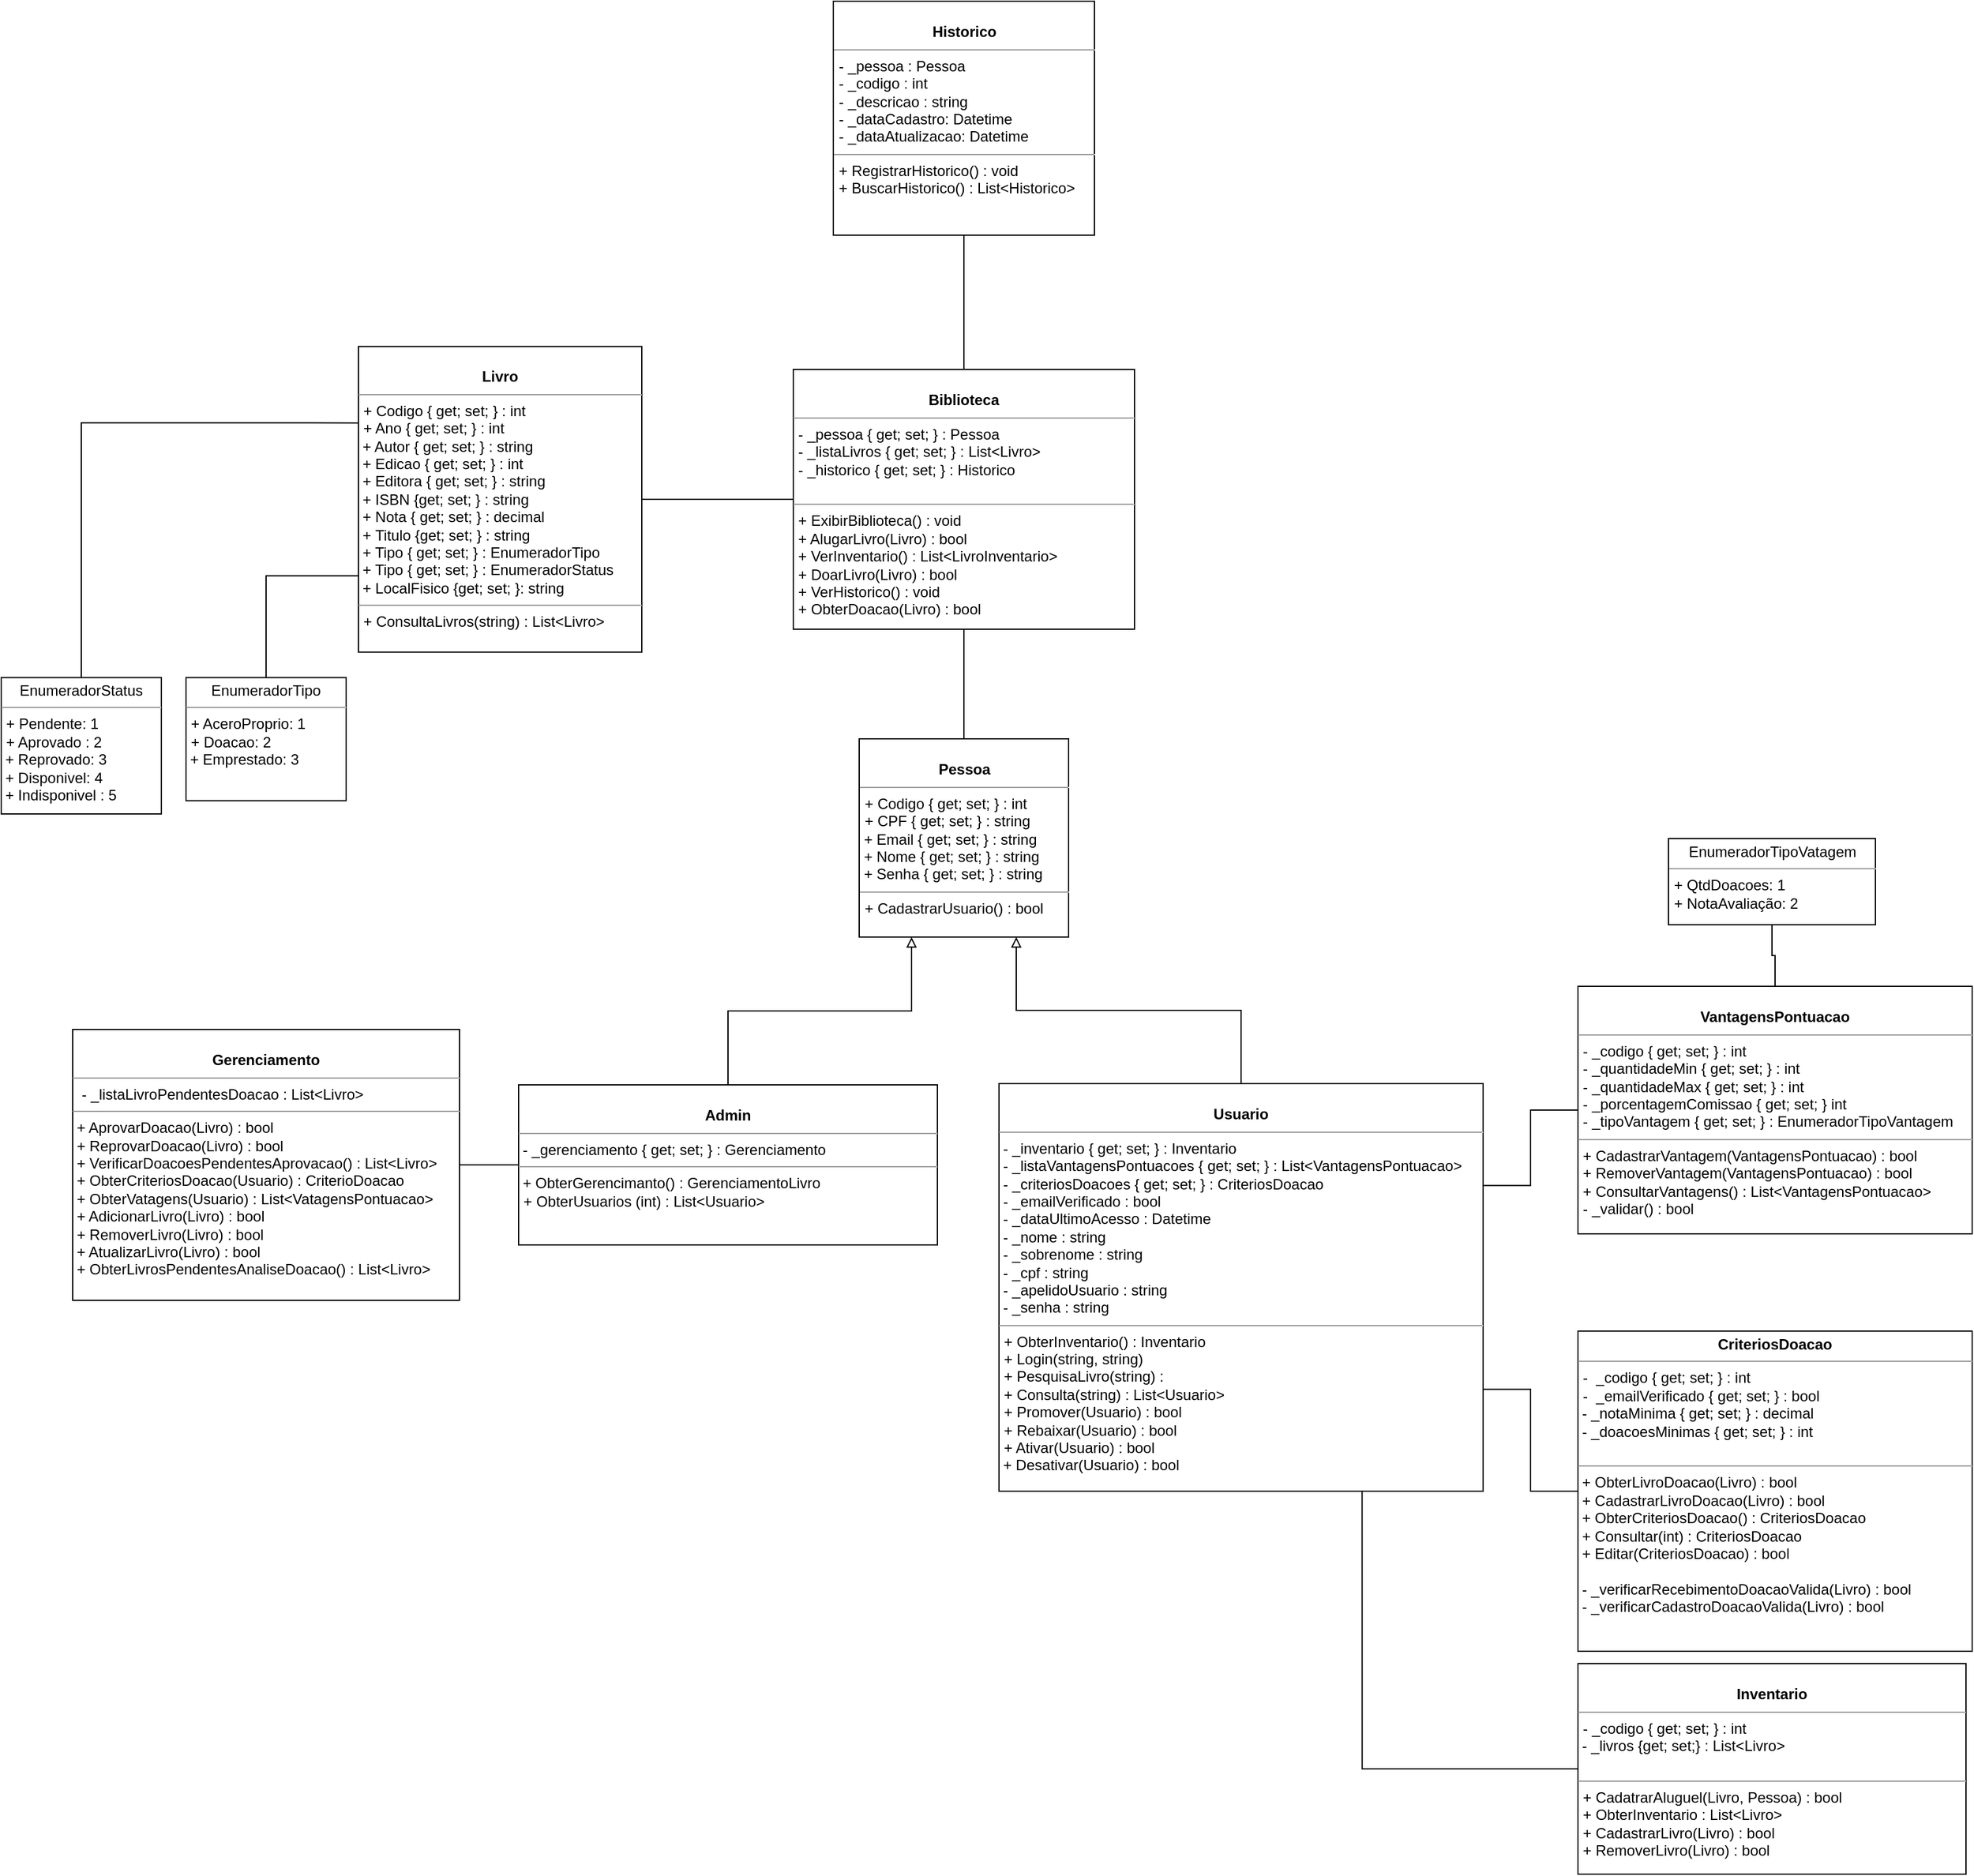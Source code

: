 <mxfile version="20.8.3" type="github">
  <diagram id="C5RBs43oDa-KdzZeNtuy" name="Page-1">
    <mxGraphModel dx="-336" dy="374" grid="1" gridSize="10" guides="1" tooltips="1" connect="1" arrows="1" fold="1" page="1" pageScale="1" pageWidth="827" pageHeight="1169" math="0" shadow="0">
      <root>
        <mxCell id="WIyWlLk6GJQsqaUBKTNV-0" />
        <mxCell id="WIyWlLk6GJQsqaUBKTNV-1" parent="WIyWlLk6GJQsqaUBKTNV-0" />
        <mxCell id="RFLqyy4pMrzeT3K8V6dZ-0" value="&lt;p style=&quot;margin:0px;margin-top:4px;text-align:center;&quot;&gt;&lt;br&gt;&lt;b&gt;Biblioteca&lt;/b&gt;&lt;/p&gt;&lt;hr size=&quot;1&quot;&gt;&lt;p style=&quot;margin: 0px 0px 0px 4px;&quot;&gt;- _pessoa { get; set; } : Pessoa&lt;/p&gt;&lt;p style=&quot;margin: 0px 0px 0px 4px;&quot;&gt;- _listaLivros { get; set; } : List&amp;lt;Livro&amp;gt;&lt;/p&gt;&lt;p style=&quot;margin: 0px 0px 0px 4px;&quot;&gt;- _historico { get; set; } : Historico&lt;/p&gt;&lt;br&gt;&lt;hr size=&quot;1&quot;&gt;&lt;p style=&quot;margin:0px;margin-left:4px;&quot;&gt;+ ExibirBiblioteca() : void&lt;/p&gt;&lt;p style=&quot;margin:0px;margin-left:4px;&quot;&gt;+ AlugarLivro(Livro) : bool&lt;/p&gt;&lt;p style=&quot;margin:0px;margin-left:4px;&quot;&gt;+ VerInventario() : List&amp;lt;LivroInventario&amp;gt;&lt;/p&gt;&lt;p style=&quot;margin:0px;margin-left:4px;&quot;&gt;+ DoarLivro(Livro) : bool&lt;/p&gt;&lt;p style=&quot;margin:0px;margin-left:4px;&quot;&gt;+ VerHistorico() : void&lt;/p&gt;&lt;p style=&quot;margin:0px;margin-left:4px;&quot;&gt;+ ObterDoacao(Livro) : bool&lt;br&gt;&lt;/p&gt;" style="verticalAlign=top;align=left;overflow=fill;fontSize=12;fontFamily=Helvetica;html=1;rounded=0;shadow=0;comic=0;labelBackgroundColor=none;strokeWidth=1" parent="WIyWlLk6GJQsqaUBKTNV-1" vertex="1">
          <mxGeometry x="1543" y="349" width="277" height="211" as="geometry" />
        </mxCell>
        <mxCell id="RFLqyy4pMrzeT3K8V6dZ-13" style="edgeStyle=orthogonalEdgeStyle;rounded=0;orthogonalLoop=1;jettySize=auto;html=1;exitX=0.5;exitY=0;exitDx=0;exitDy=0;endArrow=none;endFill=0;" parent="WIyWlLk6GJQsqaUBKTNV-1" source="RFLqyy4pMrzeT3K8V6dZ-1" target="RFLqyy4pMrzeT3K8V6dZ-0" edge="1">
          <mxGeometry relative="1" as="geometry" />
        </mxCell>
        <mxCell id="RFLqyy4pMrzeT3K8V6dZ-1" value="&lt;p style=&quot;margin:0px;margin-top:4px;text-align:center;&quot;&gt;&lt;br&gt;&lt;b&gt;Pessoa&lt;/b&gt;&lt;/p&gt;&lt;hr size=&quot;1&quot;&gt;&lt;p style=&quot;margin: 0px 0px 0px 4px;&quot;&gt;+ Codigo { get; set; } : int&lt;/p&gt;&lt;p style=&quot;margin: 0px 0px 0px 4px;&quot;&gt;+ CPF { get; set; } : string&lt;/p&gt;&amp;nbsp;+ Email { get; set; } : string&amp;nbsp;&lt;br&gt;&amp;nbsp;+ Nome { get; set; } : string&lt;br&gt;&amp;nbsp;+ Senha { get; set; } : string&lt;br&gt;&lt;hr size=&quot;1&quot;&gt;&lt;p style=&quot;margin:0px;margin-left:4px;&quot;&gt;+ CadastrarUsuario() : bool&lt;br&gt;&lt;/p&gt;&lt;p style=&quot;margin:0px;margin-left:4px;&quot;&gt;&lt;br&gt;&lt;/p&gt;&lt;div&gt;&lt;br&gt;&lt;/div&gt;&lt;div&gt;&lt;br&gt;&lt;/div&gt;" style="verticalAlign=top;align=left;overflow=fill;fontSize=12;fontFamily=Helvetica;html=1;rounded=0;shadow=0;comic=0;labelBackgroundColor=none;strokeWidth=1" parent="WIyWlLk6GJQsqaUBKTNV-1" vertex="1">
          <mxGeometry x="1596.5" y="649" width="170" height="161" as="geometry" />
        </mxCell>
        <mxCell id="RFLqyy4pMrzeT3K8V6dZ-2" style="edgeStyle=orthogonalEdgeStyle;rounded=0;orthogonalLoop=1;jettySize=auto;html=1;exitX=0.5;exitY=0;exitDx=0;exitDy=0;entryX=0.25;entryY=1;entryDx=0;entryDy=0;endArrow=block;endFill=0;" parent="WIyWlLk6GJQsqaUBKTNV-1" source="RFLqyy4pMrzeT3K8V6dZ-3" target="RFLqyy4pMrzeT3K8V6dZ-1" edge="1">
          <mxGeometry relative="1" as="geometry">
            <mxPoint x="1627" y="889" as="targetPoint" />
          </mxGeometry>
        </mxCell>
        <mxCell id="RFLqyy4pMrzeT3K8V6dZ-3" value="&lt;p style=&quot;margin:0px;margin-top:4px;text-align:center;&quot;&gt;&lt;br&gt;&lt;b&gt;Admin&lt;/b&gt;&lt;/p&gt;&lt;hr size=&quot;1&quot;&gt;&lt;p style=&quot;margin: 0px 0px 0px 4px;&quot;&gt;&lt;/p&gt;&amp;nbsp;- _gerenciamento { get; set; } : Gerenciamento&lt;br&gt;&lt;hr size=&quot;1&quot;&gt;&amp;nbsp;+ ObterGerencimanto() : GerenciamentoLivro&lt;p style=&quot;margin:0px;margin-left:4px;&quot;&gt;+ ObterUsuarios (int) : List&amp;lt;Usuario&amp;gt;&lt;/p&gt;&lt;p style=&quot;margin:0px;margin-left:4px;&quot;&gt;&lt;br&gt;&lt;/p&gt;" style="verticalAlign=top;align=left;overflow=fill;fontSize=12;fontFamily=Helvetica;html=1;rounded=0;shadow=0;comic=0;labelBackgroundColor=none;strokeWidth=1" parent="WIyWlLk6GJQsqaUBKTNV-1" vertex="1">
          <mxGeometry x="1320" y="930" width="340" height="130" as="geometry" />
        </mxCell>
        <mxCell id="RFLqyy4pMrzeT3K8V6dZ-4" style="edgeStyle=orthogonalEdgeStyle;rounded=0;orthogonalLoop=1;jettySize=auto;html=1;exitX=0.5;exitY=0;exitDx=0;exitDy=0;entryX=0.75;entryY=1;entryDx=0;entryDy=0;endArrow=block;endFill=0;" parent="WIyWlLk6GJQsqaUBKTNV-1" source="RFLqyy4pMrzeT3K8V6dZ-5" target="RFLqyy4pMrzeT3K8V6dZ-1" edge="1">
          <mxGeometry relative="1" as="geometry">
            <mxPoint x="1647" y="909" as="targetPoint" />
          </mxGeometry>
        </mxCell>
        <mxCell id="RFLqyy4pMrzeT3K8V6dZ-5" value="&lt;p style=&quot;margin:0px;margin-top:4px;text-align:center;&quot;&gt;&lt;br&gt;&lt;b&gt;Usuario&lt;/b&gt;&lt;/p&gt;&lt;hr size=&quot;1&quot;&gt;&lt;p style=&quot;margin: 0px 0px 0px 4px;&quot;&gt;&lt;/p&gt;&amp;nbsp;-&amp;nbsp;_inventario { get; set; } : Inventario&amp;nbsp;&lt;br&gt;&amp;nbsp;- _listaVantagensPontuacoes { get; set; } : List&amp;lt;VantagensPontuacao&amp;gt;&lt;br&gt;&lt;div&gt;&amp;nbsp;- _criteriosDoacoes { get; set; } : CriteriosDoacao&lt;/div&gt;&lt;div&gt;&amp;nbsp;- _emailVerificado : bool&lt;br&gt;&amp;nbsp;- _dataUltimoAcesso : Datetime&lt;br&gt;&amp;nbsp;- _nome : string&lt;/div&gt;&lt;div&gt;&amp;nbsp;- _sobrenome : string&lt;br&gt;&amp;nbsp;- _cpf : string&lt;/div&gt;&lt;div&gt;&amp;nbsp;- _apelidoUsuario : string&lt;br&gt;&amp;nbsp;- _senha : string&lt;br&gt;&lt;/div&gt;&lt;hr size=&quot;1&quot;&gt;&lt;p style=&quot;margin:0px;margin-left:4px;&quot;&gt;+ ObterInventario() : Inventario&lt;/p&gt;&lt;p style=&quot;margin:0px;margin-left:4px;&quot;&gt;+ Login(string, string)&lt;/p&gt;&lt;p style=&quot;margin:0px;margin-left:4px;&quot;&gt;+ PesquisaLivro(string) : &lt;br&gt;&lt;/p&gt;&lt;p style=&quot;margin:0px;margin-left:4px;&quot;&gt;+ Consulta(string) : List&amp;lt;Usuario&amp;gt;&lt;/p&gt;&lt;p style=&quot;margin:0px;margin-left:4px;&quot;&gt;+ Promover(Usuario) : bool&lt;/p&gt;&lt;p style=&quot;margin:0px;margin-left:4px;&quot;&gt;+ Rebaixar(Usuario) : bool&lt;br&gt;&lt;/p&gt;&lt;p style=&quot;margin:0px;margin-left:4px;&quot;&gt;+ Ativar(Usuario) : bool&lt;br&gt;&lt;/p&gt;&amp;nbsp;+ Desativar(Usuario) : bool&lt;p style=&quot;margin:0px;margin-left:4px;&quot;&gt;&lt;/p&gt;&lt;p style=&quot;margin:0px;margin-left:4px;&quot;&gt;&lt;br&gt;&lt;/p&gt;&lt;p style=&quot;margin:0px;margin-left:4px;&quot;&gt;&lt;br&gt;&lt;/p&gt;" style="verticalAlign=top;align=left;overflow=fill;fontSize=12;fontFamily=Helvetica;html=1;rounded=0;shadow=0;comic=0;labelBackgroundColor=none;strokeWidth=1" parent="WIyWlLk6GJQsqaUBKTNV-1" vertex="1">
          <mxGeometry x="1710" y="929" width="393" height="331" as="geometry" />
        </mxCell>
        <mxCell id="RFLqyy4pMrzeT3K8V6dZ-14" style="edgeStyle=orthogonalEdgeStyle;rounded=0;orthogonalLoop=1;jettySize=auto;html=1;exitX=0.5;exitY=1;exitDx=0;exitDy=0;endArrow=none;endFill=0;" parent="WIyWlLk6GJQsqaUBKTNV-1" source="RFLqyy4pMrzeT3K8V6dZ-6" target="RFLqyy4pMrzeT3K8V6dZ-0" edge="1">
          <mxGeometry relative="1" as="geometry" />
        </mxCell>
        <mxCell id="RFLqyy4pMrzeT3K8V6dZ-6" value="&lt;p style=&quot;margin:0px;margin-top:4px;text-align:center;&quot;&gt;&lt;br&gt;&lt;b&gt;Historico&lt;/b&gt;&lt;/p&gt;&lt;hr size=&quot;1&quot;&gt;&lt;p style=&quot;margin: 0px 0px 0px 4px;&quot;&gt;-&amp;nbsp;_pessoa : Pessoa&lt;/p&gt;&lt;p style=&quot;margin: 0px 0px 0px 4px;&quot;&gt;- _codigo : int&lt;/p&gt;&lt;p style=&quot;margin: 0px 0px 0px 4px;&quot;&gt;- _descricao : string&lt;/p&gt;&lt;p style=&quot;margin: 0px 0px 0px 4px;&quot;&gt;- _dataCadastro: Datetime&lt;/p&gt;&lt;p style=&quot;margin: 0px 0px 0px 4px;&quot;&gt;- _dataAtualizacao: Datetime&lt;/p&gt;&lt;p style=&quot;margin: 0px 0px 0px 4px;&quot;&gt;&lt;/p&gt;&lt;hr size=&quot;1&quot;&gt;&lt;p style=&quot;margin:0px;margin-left:4px;&quot;&gt;+ RegistrarHistorico() : void&lt;/p&gt;&lt;p style=&quot;margin:0px;margin-left:4px;&quot;&gt;+ BuscarHistorico() : List&amp;lt;Historico&amp;gt;&lt;br&gt;&lt;/p&gt;&lt;p style=&quot;margin:0px;margin-left:4px;&quot;&gt;&lt;br&gt;&lt;/p&gt;" style="verticalAlign=top;align=left;overflow=fill;fontSize=12;fontFamily=Helvetica;html=1;rounded=0;shadow=0;comic=0;labelBackgroundColor=none;strokeWidth=1" parent="WIyWlLk6GJQsqaUBKTNV-1" vertex="1">
          <mxGeometry x="1575.5" y="50" width="212" height="190" as="geometry" />
        </mxCell>
        <mxCell id="RFLqyy4pMrzeT3K8V6dZ-19" style="edgeStyle=orthogonalEdgeStyle;rounded=0;orthogonalLoop=1;jettySize=auto;html=1;exitX=0;exitY=0.5;exitDx=0;exitDy=0;entryX=1;entryY=0.25;entryDx=0;entryDy=0;endArrow=none;endFill=0;" parent="WIyWlLk6GJQsqaUBKTNV-1" source="RFLqyy4pMrzeT3K8V6dZ-8" target="RFLqyy4pMrzeT3K8V6dZ-5" edge="1">
          <mxGeometry relative="1" as="geometry" />
        </mxCell>
        <mxCell id="RFLqyy4pMrzeT3K8V6dZ-8" value="&lt;p style=&quot;margin:0px;margin-top:4px;text-align:center;&quot;&gt;&lt;br&gt;&lt;b&gt;VantagensPontuacao&lt;/b&gt;&lt;/p&gt;&lt;hr size=&quot;1&quot;&gt;&lt;p style=&quot;margin: 0px 0px 0px 4px;&quot;&gt;- _codigo { get; set; } : int&lt;/p&gt;&lt;p style=&quot;margin: 0px 0px 0px 4px;&quot;&gt;- _quantidadeMin { get; set; } : int&lt;/p&gt;&lt;p style=&quot;margin: 0px 0px 0px 4px;&quot;&gt;- _quantidadeMax { get; set; } : int&lt;/p&gt;&lt;p style=&quot;margin: 0px 0px 0px 4px;&quot;&gt;- _porcentagemComissao { get; set; } int&lt;/p&gt;&lt;p style=&quot;margin: 0px 0px 0px 4px;&quot;&gt;- _tipoVantagem { get; set; } : EnumeradorTipoVantagem&lt;br&gt;&lt;/p&gt;&lt;hr size=&quot;1&quot;&gt;&lt;p style=&quot;margin:0px;margin-left:4px;&quot;&gt;+ CadastrarVantagem(VantagensPontuacao) : bool&lt;br&gt;&lt;/p&gt;&lt;p style=&quot;margin:0px;margin-left:4px;&quot;&gt;+ RemoverVantagem(VantagensPontuacao) : bool&lt;/p&gt;&lt;p style=&quot;margin:0px;margin-left:4px;&quot;&gt;+ ConsultarVantagens() : List&amp;lt;VantagensPontuacao&amp;gt;&lt;br&gt;- _validar() : bool&lt;br&gt;&lt;/p&gt;" style="verticalAlign=top;align=left;overflow=fill;fontSize=12;fontFamily=Helvetica;html=1;rounded=0;shadow=0;comic=0;labelBackgroundColor=none;strokeWidth=1" parent="WIyWlLk6GJQsqaUBKTNV-1" vertex="1">
          <mxGeometry x="2180" y="850" width="320" height="201" as="geometry" />
        </mxCell>
        <mxCell id="RFLqyy4pMrzeT3K8V6dZ-21" style="edgeStyle=orthogonalEdgeStyle;rounded=0;orthogonalLoop=1;jettySize=auto;html=1;exitX=1;exitY=0.5;exitDx=0;exitDy=0;endArrow=none;endFill=0;" parent="WIyWlLk6GJQsqaUBKTNV-1" source="RFLqyy4pMrzeT3K8V6dZ-10" target="RFLqyy4pMrzeT3K8V6dZ-3" edge="1">
          <mxGeometry relative="1" as="geometry" />
        </mxCell>
        <mxCell id="RFLqyy4pMrzeT3K8V6dZ-10" value="&lt;p style=&quot;margin:0px;margin-top:4px;text-align:center;&quot;&gt;&lt;br&gt;&lt;b&gt;Gerenciamento&lt;/b&gt;&lt;/p&gt;&lt;hr size=&quot;1&quot;&gt;&lt;p style=&quot;margin: 0px 0px 0px 4px;&quot;&gt;&amp;nbsp;- _listaLivroPendentesDoacao : List&amp;lt;Livro&amp;gt;&lt;br&gt;&lt;/p&gt;&lt;hr size=&quot;1&quot;&gt;&lt;p style=&quot;margin:0px;margin-left:4px;&quot;&gt;&lt;/p&gt;&amp;nbsp;&lt;span style=&quot;background-color: initial;&quot;&gt;+ AprovarDoacao(Livro) : bool&lt;br&gt;&lt;/span&gt;&amp;nbsp;+ ReprovarDoacao(Livro) : bool&lt;div&gt;&amp;nbsp;+ VerificarDoacoesPendentesAprovacao() : List&amp;lt;Livro&amp;gt;&lt;/div&gt;&lt;div&gt;&amp;nbsp;+ ObterCriteriosDoacao(Usuario) : CriterioDoacao&lt;/div&gt;&lt;div&gt;&amp;nbsp;+ ObterVatagens(Usuario) : List&amp;lt;VatagensPontuacao&amp;gt;&lt;/div&gt;&lt;div&gt;&amp;nbsp;+ AdicionarLivro(Livro) : bool&lt;/div&gt;&lt;div&gt;&amp;nbsp;+ RemoverLivro(Livro) : bool&lt;/div&gt;&lt;div&gt;&amp;nbsp;+ AtualizarLivro(Livro) : bool&lt;/div&gt;&lt;div&gt;&amp;nbsp;+ ObterLivrosPendentesAnaliseDoacao() : List&amp;lt;Livro&amp;gt;&lt;/div&gt;&lt;div&gt;&lt;br&gt;&lt;/div&gt;&lt;div&gt;&lt;br&gt;&lt;/div&gt;" style="verticalAlign=top;align=left;overflow=fill;fontSize=12;fontFamily=Helvetica;html=1;rounded=0;shadow=0;comic=0;labelBackgroundColor=none;strokeWidth=1" parent="WIyWlLk6GJQsqaUBKTNV-1" vertex="1">
          <mxGeometry x="958" y="885" width="314" height="220" as="geometry" />
        </mxCell>
        <mxCell id="RFLqyy4pMrzeT3K8V6dZ-18" style="edgeStyle=orthogonalEdgeStyle;rounded=0;orthogonalLoop=1;jettySize=auto;html=1;exitX=1;exitY=0.5;exitDx=0;exitDy=0;entryX=0;entryY=0.5;entryDx=0;entryDy=0;endArrow=none;endFill=0;" parent="WIyWlLk6GJQsqaUBKTNV-1" source="RFLqyy4pMrzeT3K8V6dZ-17" target="RFLqyy4pMrzeT3K8V6dZ-0" edge="1">
          <mxGeometry relative="1" as="geometry" />
        </mxCell>
        <mxCell id="RFLqyy4pMrzeT3K8V6dZ-17" value="&lt;p style=&quot;margin:0px;margin-top:4px;text-align:center;&quot;&gt;&lt;br&gt;&lt;b&gt;Livro&lt;/b&gt;&lt;/p&gt;&lt;hr size=&quot;1&quot;&gt;&lt;p style=&quot;margin: 0px 0px 0px 4px;&quot;&gt;+ Codigo { get; set; } : int&lt;/p&gt;&lt;p style=&quot;margin: 0px 0px 0px 4px;&quot;&gt;+ Ano { get; set; } : int&lt;/p&gt;&amp;nbsp;+ Autor { get; set; } : string&amp;nbsp;&lt;br&gt;&amp;nbsp;+ Edicao { get; set; } : int&lt;br&gt;&amp;nbsp;+ Editora { get; set; } : string&lt;br&gt;&amp;nbsp;+&amp;nbsp;ISBN {get; set; } : string&lt;br&gt;&amp;nbsp;+ Nota { get; set; } : decimal&lt;br&gt;&lt;div&gt;&amp;nbsp;+&amp;nbsp;Titulo {get; set; } : string&lt;/div&gt;&lt;div&gt;&amp;nbsp;+ Tipo { get; set; } : EnumeradorTipo&lt;/div&gt;&lt;div&gt;&lt;div&gt;&amp;nbsp;+ Tipo { get; set; } : EnumeradorStatus&lt;/div&gt;&lt;/div&gt;&lt;div&gt;&amp;nbsp;+ LocalFisico {get; set; }: string&lt;br&gt;&lt;/div&gt;&lt;hr size=&quot;1&quot;&gt;&lt;p style=&quot;margin:0px;margin-left:4px;&quot;&gt;+ ConsultaLivros(string) : List&amp;lt;Livro&amp;gt;&lt;/p&gt;&lt;p style=&quot;margin:0px;margin-left:4px;&quot;&gt;&lt;br&gt;&lt;/p&gt;" style="verticalAlign=top;align=left;overflow=fill;fontSize=12;fontFamily=Helvetica;html=1;rounded=0;shadow=0;comic=0;labelBackgroundColor=none;strokeWidth=1" parent="WIyWlLk6GJQsqaUBKTNV-1" vertex="1">
          <mxGeometry x="1190" y="330.38" width="230" height="248.25" as="geometry" />
        </mxCell>
        <mxCell id="RFLqyy4pMrzeT3K8V6dZ-23" style="edgeStyle=orthogonalEdgeStyle;rounded=0;orthogonalLoop=1;jettySize=auto;html=1;exitX=0;exitY=0.5;exitDx=0;exitDy=0;entryX=0.75;entryY=1;entryDx=0;entryDy=0;endArrow=none;endFill=0;" parent="WIyWlLk6GJQsqaUBKTNV-1" source="RFLqyy4pMrzeT3K8V6dZ-22" target="RFLqyy4pMrzeT3K8V6dZ-5" edge="1">
          <mxGeometry relative="1" as="geometry" />
        </mxCell>
        <mxCell id="RFLqyy4pMrzeT3K8V6dZ-22" value="&lt;p style=&quot;margin:0px;margin-top:4px;text-align:center;&quot;&gt;&lt;br&gt;&lt;b&gt;Inventario&lt;/b&gt;&lt;/p&gt;&lt;hr size=&quot;1&quot;&gt;&lt;p style=&quot;margin: 0px 0px 0px 4px;&quot;&gt;&lt;span style=&quot;background-color: initial;&quot;&gt;- _codigo { get; set; } : int&lt;/span&gt;&lt;br&gt;&lt;/p&gt;&lt;div&gt;&amp;nbsp;- _livros {get; set;} : List&amp;lt;Livro&amp;gt;&lt;br&gt;&lt;/div&gt;&lt;div&gt;&lt;br&gt;&lt;/div&gt;&lt;hr size=&quot;1&quot;&gt;&lt;p style=&quot;margin:0px;margin-left:4px;&quot;&gt;+ CadatrarAluguel(Livro, Pessoa) : bool&lt;br&gt;&lt;/p&gt;&lt;p style=&quot;margin:0px;margin-left:4px;&quot;&gt;+ ObterInventario : List&amp;lt;Livro&amp;gt;&lt;/p&gt;&lt;p style=&quot;margin:0px;margin-left:4px;&quot;&gt;+ CadastrarLivro(Livro) : bool&lt;/p&gt;&lt;p style=&quot;margin:0px;margin-left:4px;&quot;&gt;+ RemoverLivro(Livro) : bool&lt;/p&gt;&lt;p style=&quot;margin:0px;margin-left:4px;&quot;&gt;&lt;/p&gt;&lt;p style=&quot;margin:0px;margin-left:4px;&quot;&gt;&lt;br&gt;&lt;/p&gt;" style="verticalAlign=top;align=left;overflow=fill;fontSize=12;fontFamily=Helvetica;html=1;rounded=0;shadow=0;comic=0;labelBackgroundColor=none;strokeWidth=1" parent="WIyWlLk6GJQsqaUBKTNV-1" vertex="1">
          <mxGeometry x="2180" y="1400" width="315" height="171" as="geometry" />
        </mxCell>
        <mxCell id="-Sg6WvOEFxhqEQ3z-Amf-3" style="edgeStyle=orthogonalEdgeStyle;rounded=0;orthogonalLoop=1;jettySize=auto;html=1;exitX=0.5;exitY=0;exitDx=0;exitDy=0;entryX=0;entryY=0.75;entryDx=0;entryDy=0;endArrow=none;endFill=0;" parent="WIyWlLk6GJQsqaUBKTNV-1" source="-Sg6WvOEFxhqEQ3z-Amf-2" target="RFLqyy4pMrzeT3K8V6dZ-17" edge="1">
          <mxGeometry relative="1" as="geometry">
            <mxPoint x="1015" y="509.25" as="targetPoint" />
          </mxGeometry>
        </mxCell>
        <mxCell id="-Sg6WvOEFxhqEQ3z-Amf-2" value="&lt;p style=&quot;margin:0px;margin-top:4px;text-align:center;&quot;&gt;EnumeradorTipo&lt;/p&gt;&lt;hr size=&quot;1&quot;&gt;&lt;p style=&quot;margin: 0px 0px 0px 4px;&quot;&gt;+ AceroProprio: 1&lt;/p&gt;&lt;p style=&quot;margin: 0px 0px 0px 4px;&quot;&gt;+ Doacao: 2&lt;/p&gt;&lt;div&gt;&amp;nbsp;+ Emprestado: 3&lt;/div&gt;&lt;p style=&quot;margin:0px;margin-left:4px;&quot;&gt;&lt;br&gt;&lt;/p&gt;&lt;p style=&quot;margin:0px;margin-left:4px;&quot;&gt;&lt;br&gt;&lt;/p&gt;" style="verticalAlign=top;align=left;overflow=fill;fontSize=12;fontFamily=Helvetica;html=1;rounded=0;shadow=0;comic=0;labelBackgroundColor=none;strokeWidth=1" parent="WIyWlLk6GJQsqaUBKTNV-1" vertex="1">
          <mxGeometry x="1050" y="599.25" width="130" height="100" as="geometry" />
        </mxCell>
        <mxCell id="4tAvG0vaQPz1jM_gbL4b-1" style="edgeStyle=orthogonalEdgeStyle;rounded=0;orthogonalLoop=1;jettySize=auto;html=1;exitX=0.5;exitY=0;exitDx=0;exitDy=0;entryX=0;entryY=0.25;entryDx=0;entryDy=0;endArrow=none;endFill=0;" edge="1" parent="WIyWlLk6GJQsqaUBKTNV-1" source="shzfrs4hRoEJ1wq8fZkQ-0" target="RFLqyy4pMrzeT3K8V6dZ-17">
          <mxGeometry relative="1" as="geometry">
            <mxPoint x="930" y="454.5" as="targetPoint" />
          </mxGeometry>
        </mxCell>
        <mxCell id="shzfrs4hRoEJ1wq8fZkQ-0" value="&lt;p style=&quot;margin:0px;margin-top:4px;text-align:center;&quot;&gt;EnumeradorStatus&lt;/p&gt;&lt;hr size=&quot;1&quot;&gt;&lt;p style=&quot;margin: 0px 0px 0px 4px;&quot;&gt;+ Pendente: 1&lt;/p&gt;&lt;p style=&quot;margin: 0px 0px 0px 4px;&quot;&gt;+ Aprovado : 2&lt;/p&gt;&lt;div&gt;&amp;nbsp;+ Reprovado: 3&lt;/div&gt;&lt;div&gt;&amp;nbsp;+ Disponivel: 4&lt;br&gt;&amp;nbsp;+ Indisponivel : 5&lt;br&gt;&lt;/div&gt;&lt;div&gt;&lt;br&gt;&lt;/div&gt;&lt;p style=&quot;margin:0px;margin-left:4px;&quot;&gt;&lt;br&gt;&lt;/p&gt;&lt;p style=&quot;margin:0px;margin-left:4px;&quot;&gt;&lt;br&gt;&lt;/p&gt;" style="verticalAlign=top;align=left;overflow=fill;fontSize=12;fontFamily=Helvetica;html=1;rounded=0;shadow=0;comic=0;labelBackgroundColor=none;strokeWidth=1" parent="WIyWlLk6GJQsqaUBKTNV-1" vertex="1">
          <mxGeometry x="900" y="599.25" width="130" height="110.75" as="geometry" />
        </mxCell>
        <mxCell id="shzfrs4hRoEJ1wq8fZkQ-10" style="edgeStyle=orthogonalEdgeStyle;rounded=0;orthogonalLoop=1;jettySize=auto;html=1;exitX=0;exitY=0.5;exitDx=0;exitDy=0;entryX=1;entryY=0.75;entryDx=0;entryDy=0;endArrow=none;endFill=0;" parent="WIyWlLk6GJQsqaUBKTNV-1" source="shzfrs4hRoEJ1wq8fZkQ-6" target="RFLqyy4pMrzeT3K8V6dZ-5" edge="1">
          <mxGeometry relative="1" as="geometry" />
        </mxCell>
        <mxCell id="shzfrs4hRoEJ1wq8fZkQ-6" value="&lt;p style=&quot;margin:0px;margin-top:4px;text-align:center;&quot;&gt;&lt;b&gt;CriteriosDoacao&lt;/b&gt;&lt;/p&gt;&lt;hr size=&quot;1&quot;&gt;&lt;p style=&quot;margin: 0px 0px 0px 4px;&quot;&gt;-&amp;nbsp; _codigo { get; set; } : int&lt;/p&gt;&lt;p style=&quot;margin: 0px 0px 0px 4px;&quot;&gt;-&amp;nbsp; _emailVerificado { get; set; } : bool&lt;/p&gt;&amp;nbsp;- _notaMinima { get; set; } : decimal&lt;br&gt;&lt;div&gt;&amp;nbsp;- _doacoesMinimas { get; set; } : int&lt;/div&gt;&lt;div&gt;&lt;br&gt;&lt;/div&gt;&lt;hr size=&quot;1&quot;&gt;&lt;div&gt;&amp;nbsp;+ ObterLivroDoacao(Livro) : bool&lt;/div&gt;&lt;div&gt;&amp;nbsp;+ CadastrarLivroDoacao(Livro) : bool&lt;br&gt;&amp;nbsp;+ ObterCriteriosDoacao() : CriteriosDoacao&lt;/div&gt;&lt;div&gt;&amp;nbsp;+ Consultar(int) : CriteriosDoacao&lt;/div&gt;&lt;div&gt;&lt;div&gt;&amp;nbsp;+ Editar(CriteriosDoacao) : bool&lt;/div&gt;&lt;div&gt;&lt;br&gt;&lt;div&gt;&amp;nbsp;- _verificarRecebimentoDoacaoValida(Livro) : bool&lt;br&gt;&amp;nbsp;- _verificarCadastroDoacaoValida(Livro) : bool&lt;/div&gt;&lt;/div&gt;&lt;/div&gt;&lt;p style=&quot;margin:0px;margin-left:4px;&quot;&gt;&lt;/p&gt;" style="verticalAlign=top;align=left;overflow=fill;fontSize=12;fontFamily=Helvetica;html=1;rounded=0;shadow=0;comic=0;labelBackgroundColor=none;strokeWidth=1" parent="WIyWlLk6GJQsqaUBKTNV-1" vertex="1">
          <mxGeometry x="2180" y="1130" width="320" height="260" as="geometry" />
        </mxCell>
        <mxCell id="4tAvG0vaQPz1jM_gbL4b-2" style="edgeStyle=orthogonalEdgeStyle;rounded=0;orthogonalLoop=1;jettySize=auto;html=1;exitX=0.5;exitY=1;exitDx=0;exitDy=0;entryX=0.5;entryY=0;entryDx=0;entryDy=0;endArrow=none;endFill=0;" edge="1" parent="WIyWlLk6GJQsqaUBKTNV-1" source="shzfrs4hRoEJ1wq8fZkQ-7" target="RFLqyy4pMrzeT3K8V6dZ-8">
          <mxGeometry relative="1" as="geometry" />
        </mxCell>
        <mxCell id="shzfrs4hRoEJ1wq8fZkQ-7" value="&lt;p style=&quot;margin:0px;margin-top:4px;text-align:center;&quot;&gt;EnumeradorTipoVatagem&lt;/p&gt;&lt;hr size=&quot;1&quot;&gt;&lt;p style=&quot;margin: 0px 0px 0px 4px;&quot;&gt;+ QtdDoacoes: 1&lt;/p&gt;&lt;p style=&quot;margin: 0px 0px 0px 4px;&quot;&gt;+ NotaAvaliação: 2&lt;/p&gt;&lt;p style=&quot;margin:0px;margin-left:4px;&quot;&gt;&lt;br&gt;&lt;/p&gt;&lt;p style=&quot;margin:0px;margin-left:4px;&quot;&gt;&lt;br&gt;&lt;/p&gt;" style="verticalAlign=top;align=left;overflow=fill;fontSize=12;fontFamily=Helvetica;html=1;rounded=0;shadow=0;comic=0;labelBackgroundColor=none;strokeWidth=1" parent="WIyWlLk6GJQsqaUBKTNV-1" vertex="1">
          <mxGeometry x="2253.5" y="730" width="168" height="70" as="geometry" />
        </mxCell>
      </root>
    </mxGraphModel>
  </diagram>
</mxfile>
